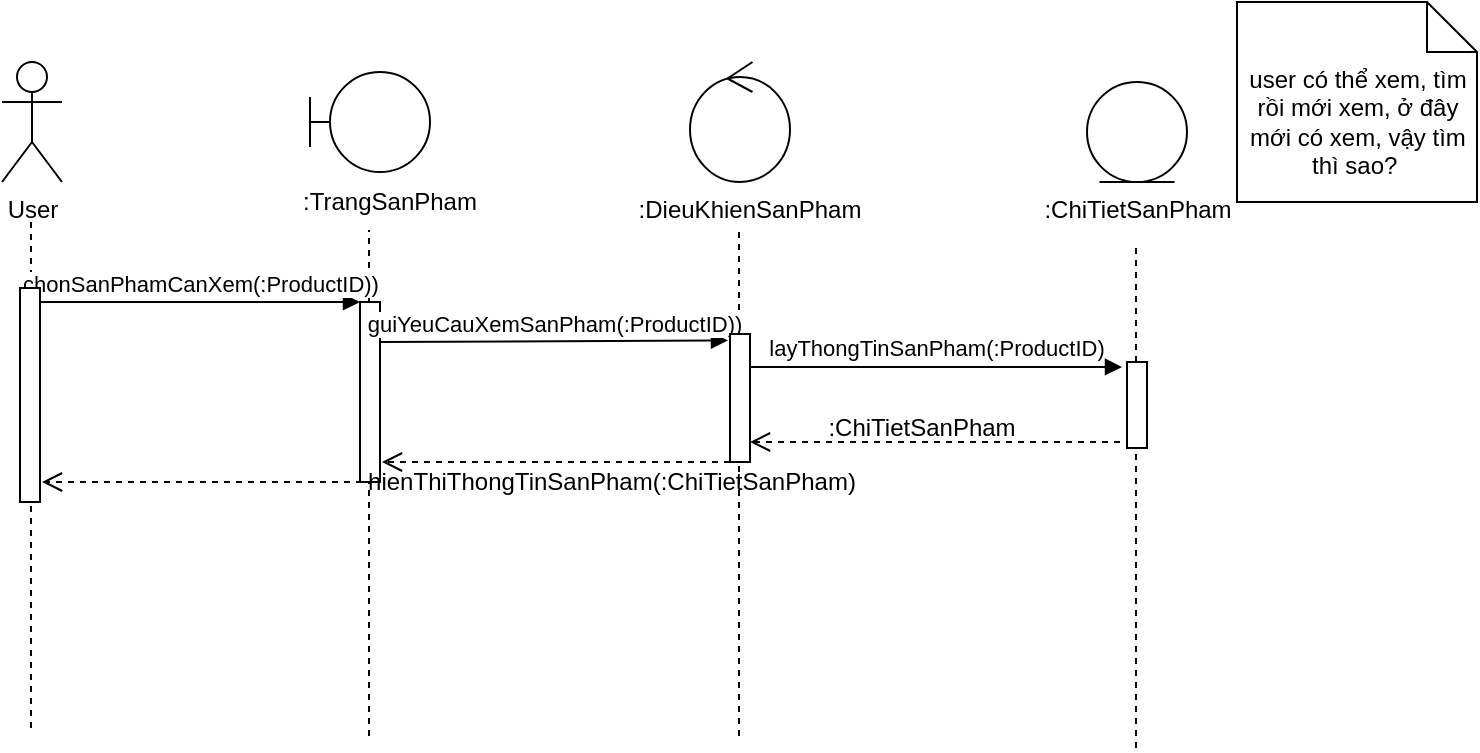 <mxfile version="13.10.0" type="github">
  <diagram id="CVGx3M_UuawEI-xh5vz_" name="Page-1">
    <mxGraphModel dx="796" dy="462" grid="1" gridSize="10" guides="1" tooltips="1" connect="1" arrows="1" fold="1" page="1" pageScale="1" pageWidth="850" pageHeight="1100" math="0" shadow="0">
      <root>
        <mxCell id="0" />
        <mxCell id="1" parent="0" />
        <mxCell id="sqq2jwgoo46Y-5TOr0KR-1" value="User" style="shape=umlActor;verticalLabelPosition=bottom;verticalAlign=top;html=1;outlineConnect=0;" parent="1" vertex="1">
          <mxGeometry x="100" y="50" width="30" height="60" as="geometry" />
        </mxCell>
        <mxCell id="sqq2jwgoo46Y-5TOr0KR-3" value="" style="shape=umlBoundary;whiteSpace=wrap;html=1;" parent="1" vertex="1">
          <mxGeometry x="254" y="55" width="60" height="50" as="geometry" />
        </mxCell>
        <mxCell id="sqq2jwgoo46Y-5TOr0KR-4" value="" style="ellipse;shape=umlControl;whiteSpace=wrap;html=1;" parent="1" vertex="1">
          <mxGeometry x="444" y="50" width="50" height="60" as="geometry" />
        </mxCell>
        <mxCell id="sqq2jwgoo46Y-5TOr0KR-5" value="" style="ellipse;shape=umlEntity;whiteSpace=wrap;html=1;" parent="1" vertex="1">
          <mxGeometry x="642.5" y="60" width="50" height="50" as="geometry" />
        </mxCell>
        <mxCell id="sqq2jwgoo46Y-5TOr0KR-6" value=":TrangSanPham" style="text;html=1;strokeColor=none;fillColor=none;align=center;verticalAlign=middle;whiteSpace=wrap;rounded=0;" parent="1" vertex="1">
          <mxGeometry x="244" y="110" width="100" height="20" as="geometry" />
        </mxCell>
        <mxCell id="sqq2jwgoo46Y-5TOr0KR-7" value=":ChiTietSanPham" style="text;html=1;strokeColor=none;fillColor=none;align=center;verticalAlign=middle;whiteSpace=wrap;rounded=0;" parent="1" vertex="1">
          <mxGeometry x="617.5" y="114" width="100" height="20" as="geometry" />
        </mxCell>
        <mxCell id="sqq2jwgoo46Y-5TOr0KR-9" value=":DieuKhienSanPham" style="text;html=1;strokeColor=none;fillColor=none;align=center;verticalAlign=middle;whiteSpace=wrap;rounded=0;" parent="1" vertex="1">
          <mxGeometry x="454" y="114" width="40" height="20" as="geometry" />
        </mxCell>
        <mxCell id="sqq2jwgoo46Y-5TOr0KR-11" value="" style="endArrow=none;dashed=1;html=1;" parent="1" edge="1">
          <mxGeometry width="50" height="50" relative="1" as="geometry">
            <mxPoint x="283.5" y="387" as="sourcePoint" />
            <mxPoint x="283.5" y="134" as="targetPoint" />
          </mxGeometry>
        </mxCell>
        <mxCell id="sqq2jwgoo46Y-5TOr0KR-12" value="" style="endArrow=none;dashed=1;html=1;" parent="1" source="sqq2jwgoo46Y-5TOr0KR-21" edge="1">
          <mxGeometry width="50" height="50" relative="1" as="geometry">
            <mxPoint x="114.5" y="383" as="sourcePoint" />
            <mxPoint x="114.5" y="130" as="targetPoint" />
          </mxGeometry>
        </mxCell>
        <mxCell id="sqq2jwgoo46Y-5TOr0KR-13" value="" style="endArrow=none;dashed=1;html=1;" parent="1" source="sqq2jwgoo46Y-5TOr0KR-26" edge="1">
          <mxGeometry width="50" height="50" relative="1" as="geometry">
            <mxPoint x="468.5" y="387" as="sourcePoint" />
            <mxPoint x="468.5" y="134" as="targetPoint" />
          </mxGeometry>
        </mxCell>
        <mxCell id="sqq2jwgoo46Y-5TOr0KR-14" value="" style="endArrow=none;dashed=1;html=1;" parent="1" source="sqq2jwgoo46Y-5TOr0KR-29" edge="1">
          <mxGeometry width="50" height="50" relative="1" as="geometry">
            <mxPoint x="667" y="393" as="sourcePoint" />
            <mxPoint x="667" y="140" as="targetPoint" />
          </mxGeometry>
        </mxCell>
        <mxCell id="sqq2jwgoo46Y-5TOr0KR-18" value="" style="html=1;points=[];perimeter=orthogonalPerimeter;" parent="1" vertex="1">
          <mxGeometry x="279" y="170" width="10" height="90" as="geometry" />
        </mxCell>
        <mxCell id="sqq2jwgoo46Y-5TOr0KR-19" value="chonSanPhamCanXem(:ProductID))" style="html=1;verticalAlign=bottom;endArrow=block;entryX=0;entryY=0;" parent="1" target="sqq2jwgoo46Y-5TOr0KR-18" edge="1">
          <mxGeometry relative="1" as="geometry">
            <mxPoint x="118" y="170" as="sourcePoint" />
          </mxGeometry>
        </mxCell>
        <mxCell id="sqq2jwgoo46Y-5TOr0KR-21" value="" style="html=1;points=[];perimeter=orthogonalPerimeter;" parent="1" vertex="1">
          <mxGeometry x="109" y="163" width="10" height="107" as="geometry" />
        </mxCell>
        <mxCell id="sqq2jwgoo46Y-5TOr0KR-22" value="" style="endArrow=none;dashed=1;html=1;" parent="1" target="sqq2jwgoo46Y-5TOr0KR-21" edge="1">
          <mxGeometry width="50" height="50" relative="1" as="geometry">
            <mxPoint x="114.5" y="383" as="sourcePoint" />
            <mxPoint x="114.5" y="130" as="targetPoint" />
          </mxGeometry>
        </mxCell>
        <mxCell id="sqq2jwgoo46Y-5TOr0KR-23" value="user có thể xem, tìm rồi mới xem, ở đây mới có xem, vậy tìm thì sao?&amp;nbsp;" style="shape=note2;boundedLbl=1;whiteSpace=wrap;html=1;size=25;verticalAlign=top;align=center;" parent="1" vertex="1">
          <mxGeometry x="717.5" y="20" width="120" height="100" as="geometry" />
        </mxCell>
        <mxCell id="sqq2jwgoo46Y-5TOr0KR-25" value="guiYeuCauXemSanPham(:ProductID))" style="html=1;verticalAlign=bottom;endArrow=block;entryX=-0.1;entryY=0.05;entryDx=0;entryDy=0;entryPerimeter=0;" parent="1" target="sqq2jwgoo46Y-5TOr0KR-26" edge="1">
          <mxGeometry relative="1" as="geometry">
            <mxPoint x="289" y="190" as="sourcePoint" />
            <mxPoint x="450" y="190.0" as="targetPoint" />
          </mxGeometry>
        </mxCell>
        <mxCell id="sqq2jwgoo46Y-5TOr0KR-26" value="" style="html=1;points=[];perimeter=orthogonalPerimeter;" parent="1" vertex="1">
          <mxGeometry x="464" y="186" width="10" height="64" as="geometry" />
        </mxCell>
        <mxCell id="sqq2jwgoo46Y-5TOr0KR-27" value="" style="endArrow=none;dashed=1;html=1;" parent="1" target="sqq2jwgoo46Y-5TOr0KR-26" edge="1">
          <mxGeometry width="50" height="50" relative="1" as="geometry">
            <mxPoint x="468.5" y="387" as="sourcePoint" />
            <mxPoint x="468.5" y="134" as="targetPoint" />
          </mxGeometry>
        </mxCell>
        <mxCell id="sqq2jwgoo46Y-5TOr0KR-28" value="layThongTinSanPham(:ProductID)" style="html=1;verticalAlign=bottom;endArrow=block;entryX=-0.25;entryY=0.058;entryDx=0;entryDy=0;entryPerimeter=0;" parent="1" target="sqq2jwgoo46Y-5TOr0KR-29" edge="1">
          <mxGeometry relative="1" as="geometry">
            <mxPoint x="474" y="202.5" as="sourcePoint" />
            <mxPoint x="654" y="202.5" as="targetPoint" />
          </mxGeometry>
        </mxCell>
        <mxCell id="sqq2jwgoo46Y-5TOr0KR-30" value="" style="html=1;verticalAlign=bottom;endArrow=open;dashed=1;endSize=8;" parent="1" edge="1">
          <mxGeometry relative="1" as="geometry">
            <mxPoint x="474" y="240" as="targetPoint" />
            <mxPoint x="665" y="240" as="sourcePoint" />
          </mxGeometry>
        </mxCell>
        <mxCell id="sqq2jwgoo46Y-5TOr0KR-29" value="" style="html=1;points=[];perimeter=orthogonalPerimeter;" parent="1" vertex="1">
          <mxGeometry x="662.5" y="200" width="10" height="43" as="geometry" />
        </mxCell>
        <mxCell id="sqq2jwgoo46Y-5TOr0KR-31" value="" style="endArrow=none;dashed=1;html=1;" parent="1" target="sqq2jwgoo46Y-5TOr0KR-29" edge="1">
          <mxGeometry width="50" height="50" relative="1" as="geometry">
            <mxPoint x="667" y="393" as="sourcePoint" />
            <mxPoint x="667" y="140" as="targetPoint" />
          </mxGeometry>
        </mxCell>
        <mxCell id="sqq2jwgoo46Y-5TOr0KR-32" value=":ChiTietSanPham" style="text;html=1;strokeColor=none;fillColor=none;align=center;verticalAlign=middle;whiteSpace=wrap;rounded=0;" parent="1" vertex="1">
          <mxGeometry x="540" y="223" width="40" height="20" as="geometry" />
        </mxCell>
        <mxCell id="sqq2jwgoo46Y-5TOr0KR-33" value="" style="html=1;verticalAlign=bottom;endArrow=open;dashed=1;endSize=8;" parent="1" edge="1">
          <mxGeometry relative="1" as="geometry">
            <mxPoint x="290" y="250" as="targetPoint" />
            <mxPoint x="464" y="250" as="sourcePoint" />
          </mxGeometry>
        </mxCell>
        <mxCell id="sqq2jwgoo46Y-5TOr0KR-34" value="hienThiThongTinSanPham(:ChiTietSanPham)" style="text;html=1;strokeColor=none;fillColor=none;align=center;verticalAlign=middle;whiteSpace=wrap;rounded=0;" parent="1" vertex="1">
          <mxGeometry x="385" y="250" width="40" height="20" as="geometry" />
        </mxCell>
        <mxCell id="sqq2jwgoo46Y-5TOr0KR-37" value="" style="html=1;verticalAlign=bottom;endArrow=open;dashed=1;endSize=8;exitX=0.1;exitY=1;exitDx=0;exitDy=0;exitPerimeter=0;" parent="1" source="sqq2jwgoo46Y-5TOr0KR-18" edge="1">
          <mxGeometry relative="1" as="geometry">
            <mxPoint x="120" y="260" as="targetPoint" />
            <mxPoint x="271" y="260.1" as="sourcePoint" />
          </mxGeometry>
        </mxCell>
      </root>
    </mxGraphModel>
  </diagram>
</mxfile>
